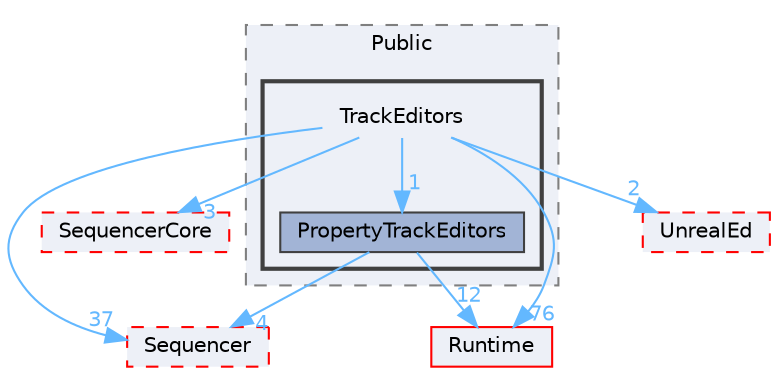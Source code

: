 digraph "TrackEditors"
{
 // INTERACTIVE_SVG=YES
 // LATEX_PDF_SIZE
  bgcolor="transparent";
  edge [fontname=Helvetica,fontsize=10,labelfontname=Helvetica,labelfontsize=10];
  node [fontname=Helvetica,fontsize=10,shape=box,height=0.2,width=0.4];
  compound=true
  subgraph clusterdir_43728ba3afec409bb09a4e4296ee8bef {
    graph [ bgcolor="#edf0f7", pencolor="grey50", label="Public", fontname=Helvetica,fontsize=10 style="filled,dashed", URL="dir_43728ba3afec409bb09a4e4296ee8bef.html",tooltip=""]
  subgraph clusterdir_36339b7b3ed3359ed074a1cb5c59416a {
    graph [ bgcolor="#edf0f7", pencolor="grey25", label="", fontname=Helvetica,fontsize=10 style="filled,bold", URL="dir_36339b7b3ed3359ed074a1cb5c59416a.html",tooltip=""]
    dir_36339b7b3ed3359ed074a1cb5c59416a [shape=plaintext, label="TrackEditors"];
  dir_adcb116c15370cc629298c474233324a [label="PropertyTrackEditors", fillcolor="#a2b4d6", color="grey25", style="filled", URL="dir_adcb116c15370cc629298c474233324a.html",tooltip=""];
  }
  }
  dir_686cc12b416cf73f5edcbcb3f53c90c9 [label="SequencerCore", fillcolor="#edf0f7", color="red", style="filled,dashed", URL="dir_686cc12b416cf73f5edcbcb3f53c90c9.html",tooltip=""];
  dir_ffaaa7186d986781bd19cdbd716255b4 [label="Sequencer", fillcolor="#edf0f7", color="red", style="filled,dashed", URL="dir_ffaaa7186d986781bd19cdbd716255b4.html",tooltip=""];
  dir_7536b172fbd480bfd146a1b1acd6856b [label="Runtime", fillcolor="#edf0f7", color="red", style="filled", URL="dir_7536b172fbd480bfd146a1b1acd6856b.html",tooltip=""];
  dir_d6dfe71a46de762e5d5df277eaa495c7 [label="UnrealEd", fillcolor="#edf0f7", color="red", style="filled,dashed", URL="dir_d6dfe71a46de762e5d5df277eaa495c7.html",tooltip=""];
  dir_36339b7b3ed3359ed074a1cb5c59416a->dir_686cc12b416cf73f5edcbcb3f53c90c9 [headlabel="3", labeldistance=1.5 headhref="dir_001197_001015.html" href="dir_001197_001015.html" color="steelblue1" fontcolor="steelblue1"];
  dir_36339b7b3ed3359ed074a1cb5c59416a->dir_7536b172fbd480bfd146a1b1acd6856b [headlabel="76", labeldistance=1.5 headhref="dir_001197_000984.html" href="dir_001197_000984.html" color="steelblue1" fontcolor="steelblue1"];
  dir_36339b7b3ed3359ed074a1cb5c59416a->dir_adcb116c15370cc629298c474233324a [headlabel="1", labeldistance=1.5 headhref="dir_001197_000784.html" href="dir_001197_000784.html" color="steelblue1" fontcolor="steelblue1"];
  dir_36339b7b3ed3359ed074a1cb5c59416a->dir_d6dfe71a46de762e5d5df277eaa495c7 [headlabel="2", labeldistance=1.5 headhref="dir_001197_001226.html" href="dir_001197_001226.html" color="steelblue1" fontcolor="steelblue1"];
  dir_36339b7b3ed3359ed074a1cb5c59416a->dir_ffaaa7186d986781bd19cdbd716255b4 [headlabel="37", labeldistance=1.5 headhref="dir_001197_001014.html" href="dir_001197_001014.html" color="steelblue1" fontcolor="steelblue1"];
  dir_adcb116c15370cc629298c474233324a->dir_7536b172fbd480bfd146a1b1acd6856b [headlabel="12", labeldistance=1.5 headhref="dir_000784_000984.html" href="dir_000784_000984.html" color="steelblue1" fontcolor="steelblue1"];
  dir_adcb116c15370cc629298c474233324a->dir_ffaaa7186d986781bd19cdbd716255b4 [headlabel="4", labeldistance=1.5 headhref="dir_000784_001014.html" href="dir_000784_001014.html" color="steelblue1" fontcolor="steelblue1"];
}
